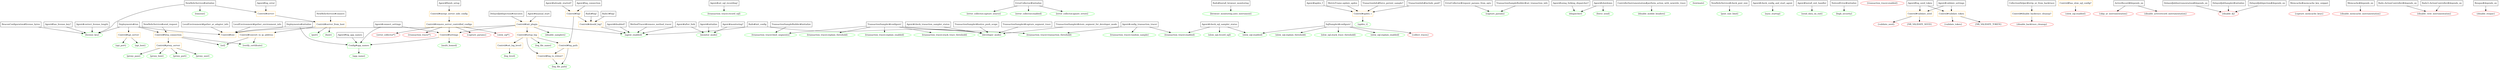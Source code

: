 digraph AgentEnabled {
  node[color=green]
  "[agent_enabled]"
  "[developer_mode]"
  "[monitor_mode]"
  "[slow_sql.explain_threshold]"
  "[slow_sql.stack_trace_threshold]"
  "[slow_sql.explain_enabled]"
  "[slow_sql.enabled]"
  "[slow_sql.record_sql]"
  "[transaction_tracer.limit_segments]"
  "[transaction_tracer.stack_trace_threshold]"
  "[transaction_tracer.explain_threshold]"
  "[transaction_tracer.explain_enabled]"
  "[transaction_tracer.transaction_threshold]"
  "[transaction_tracer.record_sql]"
  "[transaction_tracer.random_sample]"
  "[transaction_tracer.enabled]"
  "[error_collector.capture_source]"
  "[error_collector.enabled]"
  "[error_collector.ignore_errors]"
  "[browser_monitoring.auto_instrument]"
  "[license_key]"
  "[ssl]"
  "[verify_certificate]"
  "[api_host]"
  "[api_port]"
  "[proxy_host]"
  "[proxy_port]"
  "[proxy_user]"
  "[proxy_pass]"
  "[host]"
  "[port]"
  "[timeout]"
  "[log_level]"
  "[apdex_t]"
  "[capture_params]"
  "[app_name]"
  "[multi_homed]"
  "[disable_samplers]"
  "[log_file_name]"
  "[log_file_path]"
  "[dispatcher]"
  "[force_send]"
  "[disable_mobile_headers]"
  "[textmate]"
  "[post_size_limit]"
  "[sync_startup]"
  "[send_data_on_exit]"
  "[high_security]"

  node[color=red]
  "{collect_traces}"
  "{transaction_tracer.enabled}"
  "{transaction_tracer.enabled}"
  "{validate_seed}"
  "{NR_VALIDATE_SEED}"
  "{validate_token}"
  "{NR_VALIDATE_TOKEN}"
  "{disable_backtrace_cleanup}"
  "{slow_sql.enabled}"
  "{skip_ar_instrumentation}"
  "{disable_activerecord_instrumentation}"
  "{disable_dj}"
  "{capture_memcache_keys}"
  "{disable_memcache_instrumentation}"
  "{disable_view_instrumentation}"
  "{disable_resque}"
  "{slow_sql*}"
  "{error_collector*}"
  "{transaction_tracer*}"
  "{capture_params}"

  node[shape=box,color=orange]
  "Control#init_plugin"
  "Control#apdex_t"
  "Control#validate_seed"
  "Control#validate_token"
  "Control#disable_backtrace_cleanup?"
  "Control#has_slow_sql_config?"
  "Control#settings"
  "Control#api_server"
  "Control#proxy_server"
  "Control#server_from_host"
  "Control#remove_server_controlled_configs"
  "Control#http_connection"
  "Control#set_log_level!"
  "Control#log_path"
  "Control#log_to_stdout?"
  "Control#convert_to_ip_address"
  "Control#server"
  "Control#merge_server_side_config"
  "Control#setup_log"
  "Control#should_log?"
  "Control#log!"
  "Control#env"

  node[color=green]
  "Config#app_names"

  node[color=black]
  "LocalEnvironment#gather_ar_adapter_info"
  "LocalEnvironment#gather_environment_info"

  "Agent#initialize"
  "Agent#after_fork"
  "Agent#disabled?"
  "Agent#shutdown"
  "Agent#using_forking_dispatcher?"
  "Agent#has_license_key?"
  "Agent#correct_license_length"
  "Agent#apdex_f"
  "Agent#check_config_and_start_agent"
  "Agent#install_exit_handler"
  "Agent#log_app_names"
  "Agent#connect_settings"
  "Agent#log_seed_token"
  "Agent#log_error"
  "Agent#monitoring?"
  "Agent#check_trasaction_sampler_status"
  "Agent#check_sql_sampler_status"
  "Agent#config_transaction_tracer"
  "Agent#set_sql_recording!"
  "Agent#already_started?"
  "Agent#log_connection"
  "Agent#manual_start"

  "MethodTracer#remove_method_tracer"

  "ErrorCollector#initialize"
  "ErrorCollector#request_params_from_opts"

  "ControllerInstrumentation#perform_action_with_newrelic_trace"

  "NewRelicService#initialize"
  "NewRelicService#check_post_size"
  "NewRelicService#connect"
  "NewRelicService#send_request"

  "SqlSampler#configure!"

  "TransactionSampler#configure!"
  "TransactionSampler#notice_push_scope"
  "TransactionSampler#capture_segment_trace"
  "TransactionSampler#store_segment_for_developer_mode"

  "NoticedError#initialize"

  "BeaconConfiguration#license_bytes"

  "ActiveRecord#depends_on"
  "DelayedJobInstrumentation#depends_on"
  "Memcache#memcache_key_snippet"
  "Memcache#depends_on"
  "Rails::ActionController#depends_on"
  "Rails3::ActionController#depends_on"
  "Resque#depends_on"

  "DelayedJobSampler#initialize"
  "DelayedJobInjection#depends_on"

  "MetricFrame.update_apdex"

  "TranactionInfo#force_persist_sample?"
  "TranactionInfo#include_guid?"

  "TransactionSampleBuilder#initialize"
  "TransactionSampleBuilder#set_transaction_info"

  "Rails#install_browser_monitoring"
  "Rails#log!"
  "Rails3#log!"

  "CollectionHelper#strip_nr_from_backtrace"

  "Deployments#initialize"

#######

  "Control#init_plugin" -> "[agent_enabled]"
  "Control#init_plugin" -> "Control#settings"
  "Control#init_plugin" -> "Control#setup_log"
  "Control#init_plugin" -> "Control#env"
  "Control#init_plugin" -> "[disable_samplers]"
  "Control#should_log?" -> "[agent_enabled]" 
  "Control#apdex_t" -> "[apdex_t]"
  "Control#validate_seed" -> "{validate_seed}"
  "Control#validate_seed" -> "{NR_VALIDATE_SEED}"
  "Control#validate_token" -> "{validate_token}"
  "Control#validate_token" -> "{NR_VALIDATE_TOKEN}"
  "Control#disable_backtrace_cleanup?" -> "{disable_backtrace_cleanup}"
  "Control#has_slow_sql_config?" -> "{slow_sql.enabled}"
  "Control#settings" -> "Config#app_names"
  "Control#settings" -> "[multi_homed]"
  "Control#api_server" -> "[api_host]"
  "Control#api_server" -> "[api_port]"
  "Control#proxy_server" -> "[proxy_host]"
  "Control#proxy_server" -> "[proxy_port]"
  "Control#proxy_server" -> "[proxy_user]"
  "Control#proxy_server" -> "[proxy_pass]"
  "Control#server_from_host" -> "[host]"
  "Control#server_from_host" -> "[port]"
  "Control#server_from_host" -> "Control#convert_to_ip_address"
  "Control#remove_server_controlled_configs" -> "{transaction_tracer*}"
  "Control#remove_server_controlled_configs" -> "{slow_sql*}"
  "Control#remove_server_controlled_configs" -> "{error_collector*}"
  "Control#remove_server_controlled_configs" -> "{capture_params}"
  "Control#remove_server_controlled_configs" -> "Control#settings"
  "Control#http_connection" -> "[ssl]"
  "Control#http_connection" -> "[verify_certificate]"
  "Control#http_connection" -> "Control#proxy_server"
  "Control#set_log_level!" -> "[log_level]"
  "Control#log_path" -> "[log_file_path]"
  "Control#log_path" -> "Control#log_to_stdout?"
  "Control#log_to_stdout?" -> "[log_file_path]"
  "Control#convert_to_ip_address" -> "[ssl]"
  "Control#convert_to_ip_address" -> "[verify_certificate]"
  "Control#server" -> "Control#server_from_host"
  "Control#merge_server_side_config" -> "Control#remove_server_controlled_configs"
  "Control#setup_log" -> "Control#set_log_level!"
  "Control#setup_log" -> "Control#log_path"
  "Control#setup_log" -> "Control#log_to_stdout?"
  "Control#setup_log" -> "[log_file_name]"
  "Control#log!" -> "Control#should_log?"
  "Control#log!" -> "Control#log_path"

  "LocalEnvironment#gather_ar_adapter_info" -> "Control#env"
  "LocalEnvironment#gather_environment_info" -> "Control#env"

  "Agent#initialize" -> "[monitor_mode]"
  "Agent#after_fork" -> "[agent_enabled]"
  "Agent#after_fork" -> "[monitor_mode]"
  "Agent#disabled?" -> "[agent_enabled]"
  "Agent#shutdown" -> "[force_send]"
  "Agent#shutdown" -> "[dispatcher]"
  "Agent#using_forking_dispatcher?" -> "[dispatcher]"
  "Agent#has_license_key?" -> "[license_key]"
  "Agent#correct_license_length" -> "[license_key]"
  "Agent#apdex_f" -> "Control#apdex_t"
  "Agent#check_config_and_start_agent" -> "[sync_startup]"
  "Agent#install_exit_handler" -> "[send_data_on_exit]"
  "Agent#log_app_names" -> "Config#app_names"
  "Agent#connect_settings" -> "Config#app_names"
  "Agent#connect_settings" -> "Control#settings"
  "Agent#log_seed_token" -> "Control#validate_seed"
  "Agent#log_seed_token" -> "Control#validate_token"
  "Agent#validate_settings" -> "Control#validate_seed"
  "Agent#validate_settings" -> "Control#validate_token"
  "Agent#log_error" -> "Control#server"
  "Agent#finish_setup" -> "Control#merge_server_side_config"
  "Agent#monitoring?" -> "[monitor_mode]"
  "Agent#check_trasaction_sampler_status" -> "[developer_mode]"
  "Agent#check_sql_sampler_status" -> "[slow_sql.enabled]"
  "Agent#check_sql_sampler_status" -> "[slow_sql.record_sql]"
  "Agent#check_sql_sampler_status" -> "[transaction_tracer.enabled]"
  "Agent#config_transaction_tracer" -> "[transaction_tracer.enabled]"
  "Agent#config_transaction_tracer" -> "[transaction_tracer.random_sample]"
  "Agent#config_transaction_tracer" -> "[transaction_tracer.transaction_threshold]"
  "Agent#set_sql_recording!" -> "[transaction_tracer.record_sql]"
  "Agent#already_started?" -> "Control#log!"
  "Agent#log_connection" -> "Control#log!"
  "Agent#manual_start" -> "Control#init_plugin"

  "MethodTracer#remove_method_tracer" -> "[agent_enabled]"

  "Rails#init_config" -> "[agent_enabled]"
  "Rails#init_config" -> "[developer_mode]"

  "ErrorCollector#initialize" -> "[error_collector.enabled]"
  "ErrorCollector#initialize" -> "[error_collector.capture_source]"
  "ErrorCollector#initialize" -> "[error_collector.ignore_errors]"
  "ErrorCollector#request_params_from_opts" -> "[capture_params]"

  "ControllerInstrumentation#perform_action_with_newrelic_trace" -> "[disable_mobile_headers]"

  "NewRelicService#initialize" -> "[timeout]"
  "NewRelicService#initialize" -> "[license_key]"
  "NewRelicService#initialize" -> "Control#server"
  "NewRelicService#check_post_size" -> "[post_size_limit]"
  "NewRelicService#connect" -> "Control#server_from_host"
  "NewRelicService#send_request" -> "Control#http_connection"

  "SqlSampler#configure!" -> "{collect_traces}"
  "SqlSampler#configure!" -> "[slow_sql.explain_threshold]"
  "SqlSampler#configure!" -> "[slow_sql.explain_enabled]"
  "SqlSampler#configure!" -> "[slow_sql.stack_trace_threshold]"
  "SqlSampler#configure!" -> "[slow_sql.enabled]"

  "TransactionSampler#configure!" -> "[transaction_tracer.limit_segments]"
  "TransactionSampler#configure!" -> "[transaction_tracer.stack_trace_threshold]"
  "TransactionSampler#configure!" -> "[transaction_tracer.explain_threshold]"
  "TransactionSampler#configure!" -> "[transaction_tracer.explain_enabled]"
  "TransactionSampler#configure!" -> "[transaction_tracer.transaction_threshold]"
  "TransactionSampler#configure!" -> "[developer_mode]"
  "TransactionSampler#notice_push_scope" -> "[developer_mode]"
  "TransactionSampler#capture_segment_trace" -> "[developer_mode]"
  "TransactionSampler#store_segment_for_developer_mode" -> "[developer_mode]"

  "NoticedError#initialize" -> "[high_security]"

  "BeaconConfiguration#license_bytes" -> "[license_key]"

  "ActiveRecord#depends_on" -> "{skip_ar_instrumentation}"
  "ActiveRecord#depends_on" -> "{disable_activerecord_instrumentation}"

  "DelayedJobInstrumentation#depends_on" -> "{disable_dj}"

  "Memcache#memcache_key_snippet" -> "{capture_memcache_keys}"
  "Memcache#depends_on" -> "{disable_memcache_instrumentation}"

  "Rails::ActionController#depends_on" -> "{disable_view_instrumentation}"
  "Rails3::ActionController#depends_on" -> "{disable_view_instrumentation}"
  "Resque#depends_on" -> "{disable_resque}"

  "DelayedJobSampler#initialize" -> "{disable_dj}"
  "DelayedJobInjection#depends_on" -> "{disable_dj}"
  "DelayedJobInjection#executes" -> "Control#init_plugin"

  "MetricFrame.update_apdex" -> "Control#apdex_t"

  "TranactionInfo#force_persist_sample?" -> "Control#apdex_t"
  "TranactionInfo#include_guid?" -> "Control#apdex_t"

  "TransactionSampleBuilder#initialize" -> "[transaction_tracer.limit_segments]"
  "TransactionSampleBuilder#set_transaction_info" -> "[capture_params]"

  "Rails#install_browser_monitoring" -> "[browser_monitoring.auto_instrument]"
  "Rails#log!" -> "Control#should_log?"
  "Rails3#log!" -> "Control#should_log?"

  "CollectionHelper#strip_nr_from_backtrace" -> "Control#disable_backtrace_cleanup?"

  "Deployments#initialize" -> "Config#app_names"
  "Deployments#initialize" -> "Control#env"
  "Deployments#run" -> "Control#http_connection"
  "Deployments#run" -> "Control#env"
  "Deployments#run" -> "[license_key]"
  "Deployments#run" -> "Control#api_server"

  "Config#app_names" -> "[app_name]"
}
